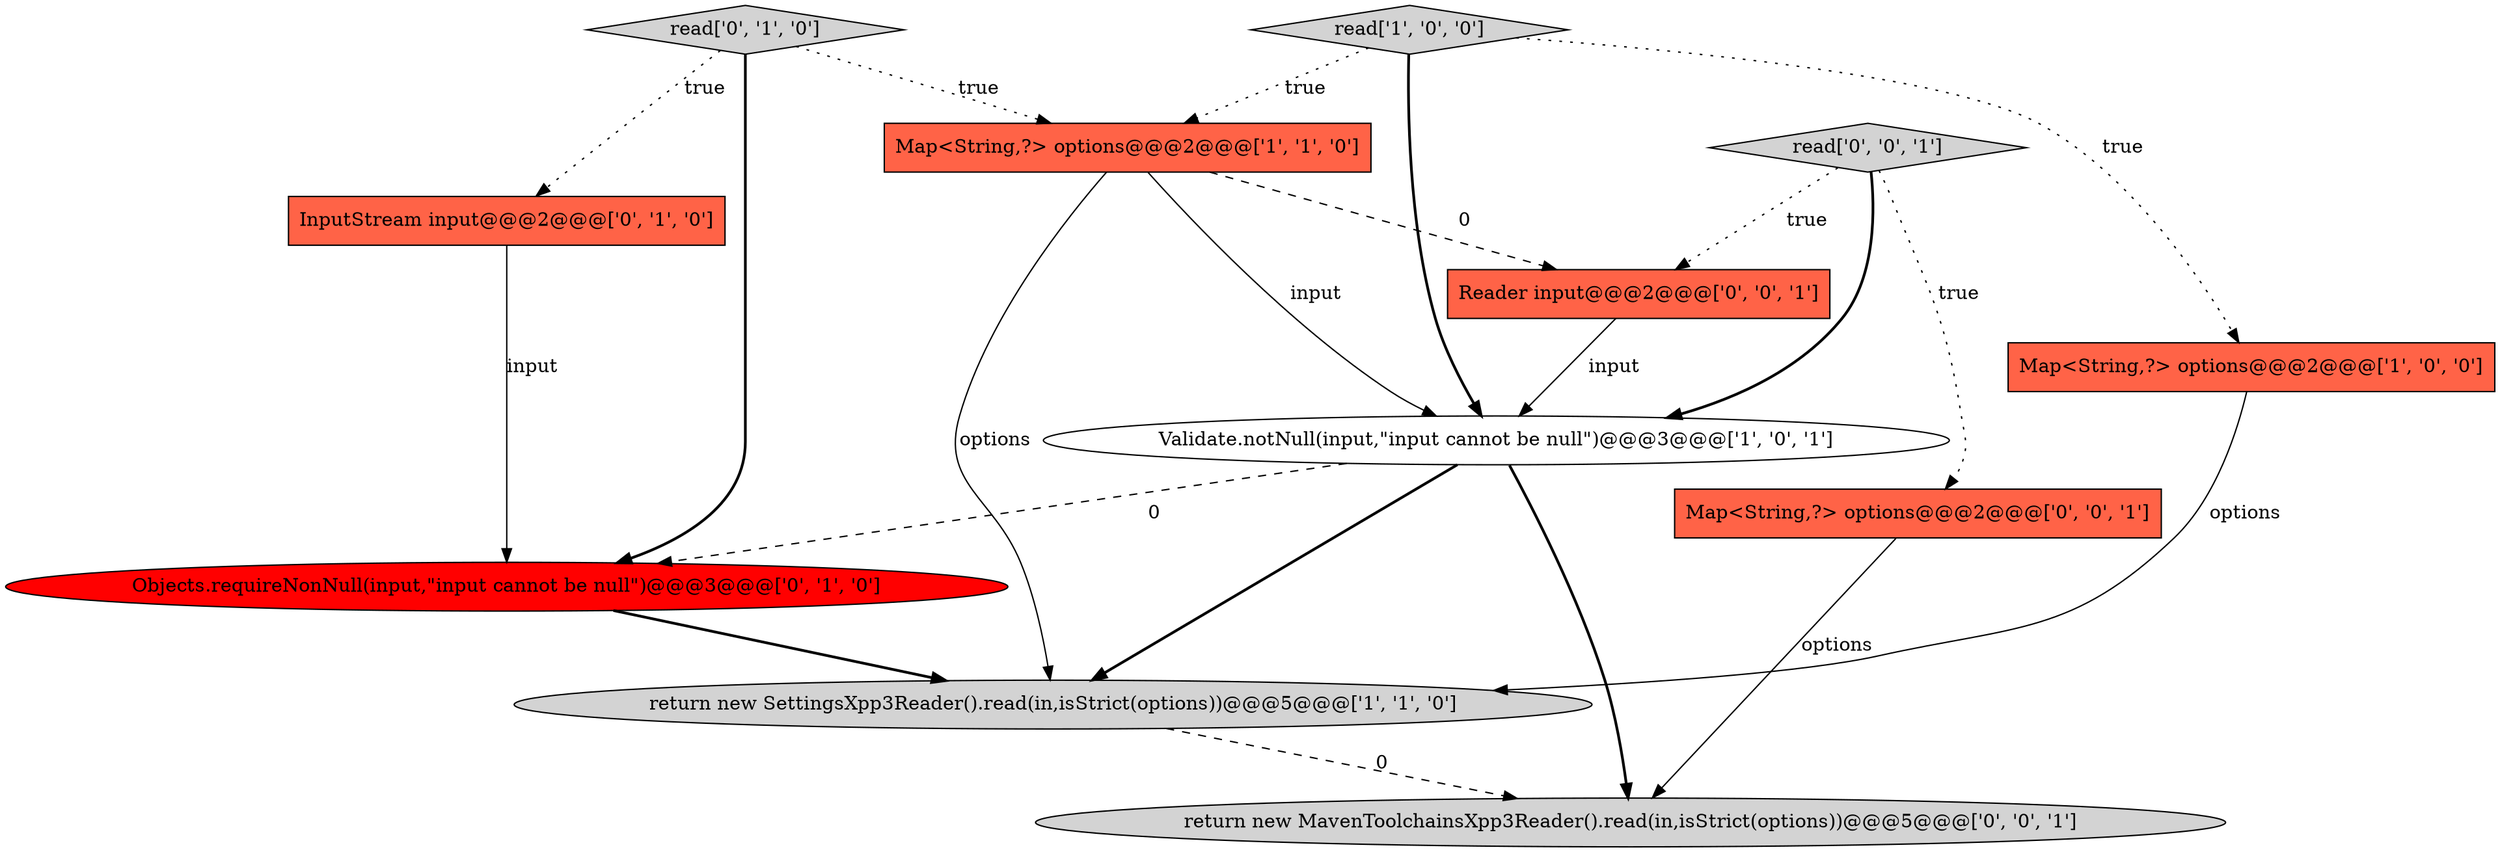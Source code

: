 digraph {
7 [style = filled, label = "read['0', '1', '0']", fillcolor = lightgray, shape = diamond image = "AAA0AAABBB2BBB"];
0 [style = filled, label = "return new SettingsXpp3Reader().read(in,isStrict(options))@@@5@@@['1', '1', '0']", fillcolor = lightgray, shape = ellipse image = "AAA0AAABBB1BBB"];
9 [style = filled, label = "Map<String,?> options@@@2@@@['0', '0', '1']", fillcolor = tomato, shape = box image = "AAA0AAABBB3BBB"];
8 [style = filled, label = "return new MavenToolchainsXpp3Reader().read(in,isStrict(options))@@@5@@@['0', '0', '1']", fillcolor = lightgray, shape = ellipse image = "AAA0AAABBB3BBB"];
5 [style = filled, label = "InputStream input@@@2@@@['0', '1', '0']", fillcolor = tomato, shape = box image = "AAA0AAABBB2BBB"];
2 [style = filled, label = "Map<String,?> options@@@2@@@['1', '0', '0']", fillcolor = tomato, shape = box image = "AAA0AAABBB1BBB"];
4 [style = filled, label = "Map<String,?> options@@@2@@@['1', '1', '0']", fillcolor = tomato, shape = box image = "AAA0AAABBB1BBB"];
10 [style = filled, label = "Reader input@@@2@@@['0', '0', '1']", fillcolor = tomato, shape = box image = "AAA0AAABBB3BBB"];
11 [style = filled, label = "read['0', '0', '1']", fillcolor = lightgray, shape = diamond image = "AAA0AAABBB3BBB"];
6 [style = filled, label = "Objects.requireNonNull(input,\"input cannot be null\")@@@3@@@['0', '1', '0']", fillcolor = red, shape = ellipse image = "AAA1AAABBB2BBB"];
1 [style = filled, label = "Validate.notNull(input,\"input cannot be null\")@@@3@@@['1', '0', '1']", fillcolor = white, shape = ellipse image = "AAA0AAABBB1BBB"];
3 [style = filled, label = "read['1', '0', '0']", fillcolor = lightgray, shape = diamond image = "AAA0AAABBB1BBB"];
1->8 [style = bold, label=""];
3->1 [style = bold, label=""];
11->1 [style = bold, label=""];
11->10 [style = dotted, label="true"];
5->6 [style = solid, label="input"];
3->4 [style = dotted, label="true"];
4->0 [style = solid, label="options"];
11->9 [style = dotted, label="true"];
6->0 [style = bold, label=""];
1->0 [style = bold, label=""];
2->0 [style = solid, label="options"];
7->5 [style = dotted, label="true"];
9->8 [style = solid, label="options"];
1->6 [style = dashed, label="0"];
10->1 [style = solid, label="input"];
7->4 [style = dotted, label="true"];
7->6 [style = bold, label=""];
0->8 [style = dashed, label="0"];
4->1 [style = solid, label="input"];
4->10 [style = dashed, label="0"];
3->2 [style = dotted, label="true"];
}
